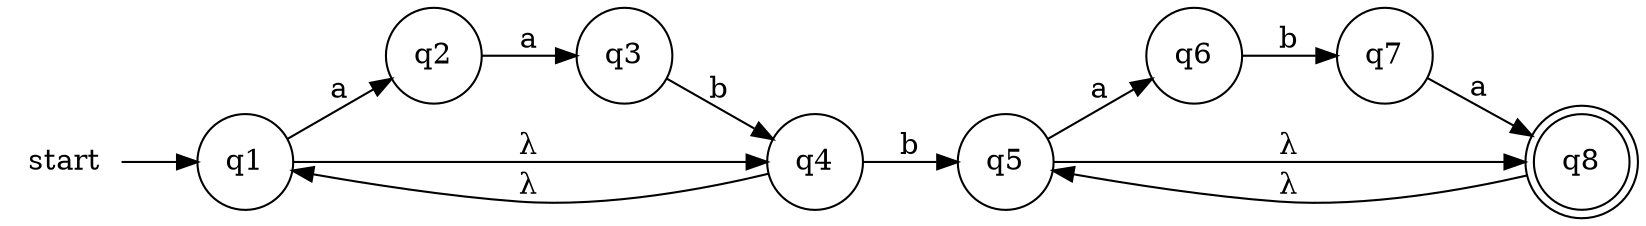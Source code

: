 digraph G{
  rankdir = LR;
  node [shape = none]; start;
  node [shape = circle]; q1 q2 q3 q4 q5 q6 q7;
  node [shape = doublecircle]; q8;
  start -> q1;
  q1 -> q2 [label = "a"];
  q2 -> q3 [label = "a"];
  q3 -> q4 [label = "b"];
  q1 -> q4 [label = "λ"];
  q4 -> q1 [label = "λ"];
  q4 -> q5 [label = "b"];
  q5 -> q6 [label = "a"];
  q6 -> q7 [label = "b"];
  q7 -> q8 [label = "a"];
  q5 -> q8 [label = "λ"];
  q8 -> q5 [label = "λ"];
}